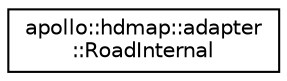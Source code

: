 digraph "Graphical Class Hierarchy"
{
  edge [fontname="Helvetica",fontsize="10",labelfontname="Helvetica",labelfontsize="10"];
  node [fontname="Helvetica",fontsize="10",shape=record];
  rankdir="LR";
  Node0 [label="apollo::hdmap::adapter\l::RoadInternal",height=0.2,width=0.4,color="black", fillcolor="white", style="filled",URL="$structapollo_1_1hdmap_1_1adapter_1_1RoadInternal.html"];
}
